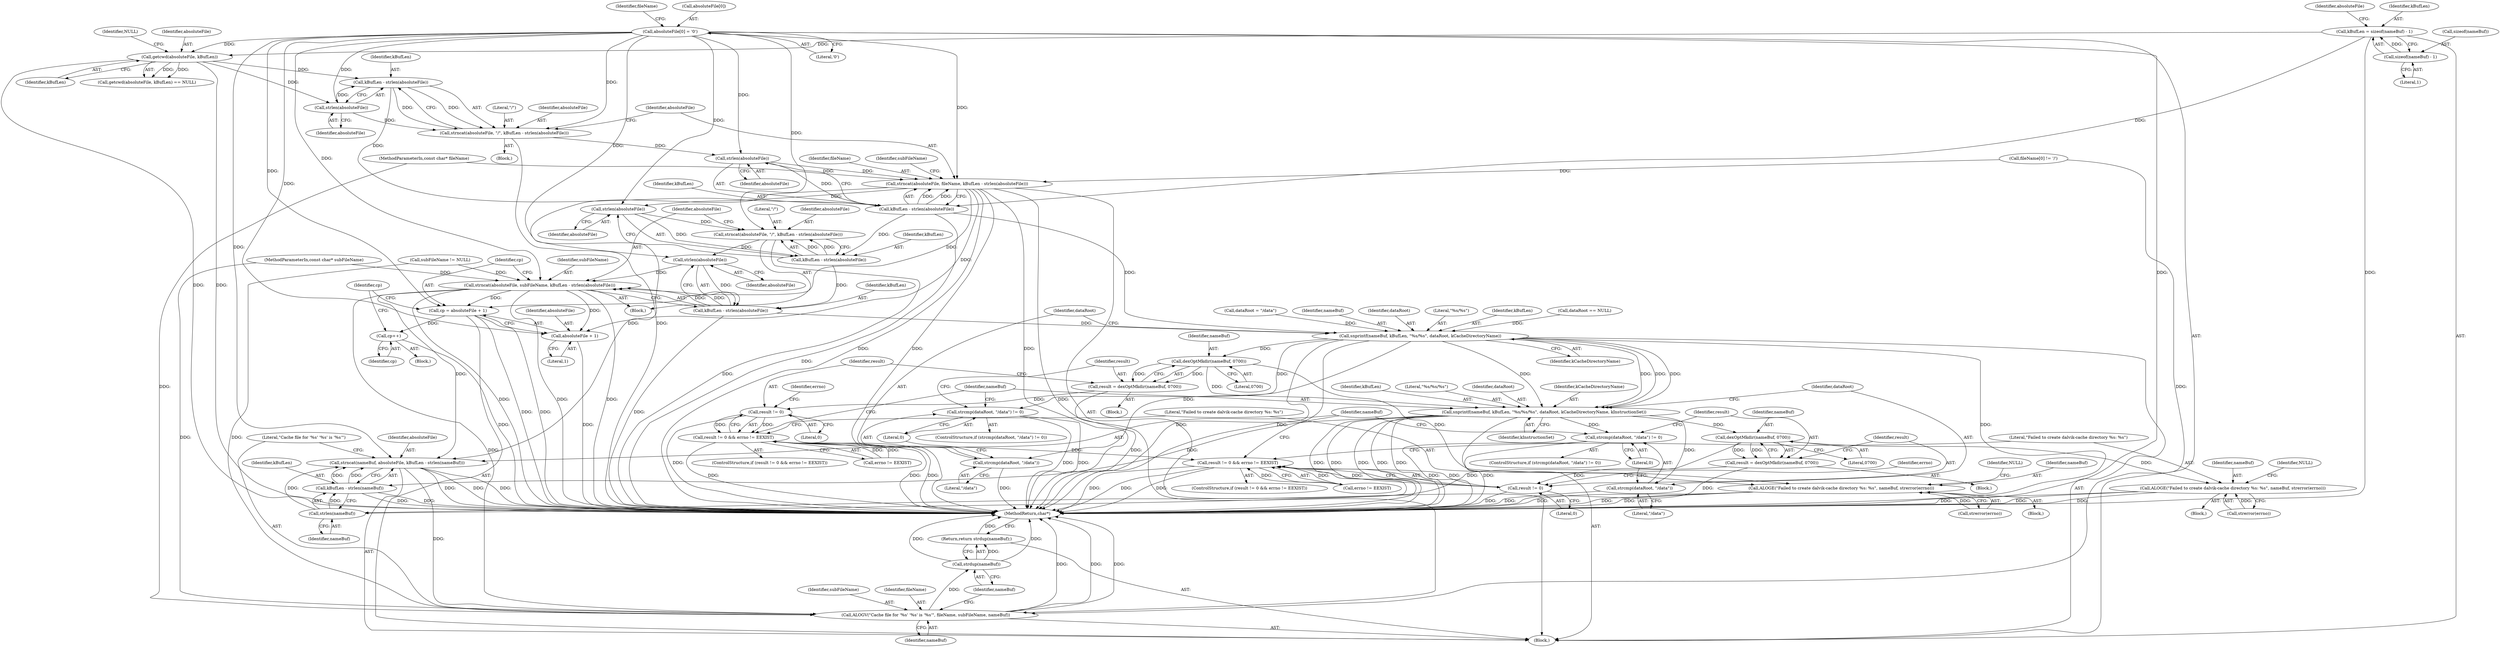 digraph "0_Android_338aeaf28e9981c15d0673b18487dba61eb5447c@API" {
"1000147" [label="(Call,kBufLen - strlen(absoluteFile))"];
"1000135" [label="(Call,getcwd(absoluteFile, kBufLen))"];
"1000121" [label="(Call,absoluteFile[0] = '\0')"];
"1000113" [label="(Call,kBufLen = sizeof(nameBuf) - 1)"];
"1000115" [label="(Call,sizeof(nameBuf) - 1)"];
"1000149" [label="(Call,strlen(absoluteFile))"];
"1000144" [label="(Call,strncat(absoluteFile, \"/\", kBufLen - strlen(absoluteFile)))"];
"1000156" [label="(Call,strlen(absoluteFile))"];
"1000151" [label="(Call,strncat(absoluteFile, fileName, kBufLen - strlen(absoluteFile)))"];
"1000168" [label="(Call,strlen(absoluteFile))"];
"1000163" [label="(Call,strncat(absoluteFile, \"/\", kBufLen - strlen(absoluteFile)))"];
"1000175" [label="(Call,strlen(absoluteFile))"];
"1000170" [label="(Call,strncat(absoluteFile, subFileName, kBufLen - strlen(absoluteFile)))"];
"1000177" [label="(Call,cp = absoluteFile + 1)"];
"1000198" [label="(Call,cp++)"];
"1000179" [label="(Call,absoluteFile + 1)"];
"1000282" [label="(Call,strncat(nameBuf, absoluteFile, kBufLen - strlen(nameBuf)))"];
"1000289" [label="(Call,ALOGV(\"Cache file for '%s' '%s' is '%s'\", fileName, subFileName, nameBuf))"];
"1000295" [label="(Call,strdup(nameBuf))"];
"1000294" [label="(Return,return strdup(nameBuf);)"];
"1000173" [label="(Call,kBufLen - strlen(absoluteFile))"];
"1000211" [label="(Call,snprintf(nameBuf, kBufLen, \"%s/%s\", dataRoot, kCacheDirectoryName))"];
"1000218" [label="(Call,strcmp(dataRoot, \"/data\") != 0)"];
"1000219" [label="(Call,strcmp(dataRoot, \"/data\"))"];
"1000227" [label="(Call,dexOptMkdir(nameBuf, 0700))"];
"1000225" [label="(Call,result = dexOptMkdir(nameBuf, 0700))"];
"1000232" [label="(Call,result != 0)"];
"1000231" [label="(Call,result != 0 && errno != EEXIST)"];
"1000267" [label="(Call,result != 0 && errno != EEXIST)"];
"1000239" [label="(Call,ALOGE(\"Failed to create dalvik-cache directory %s: %s\", nameBuf, strerror(errno)))"];
"1000246" [label="(Call,snprintf(nameBuf, kBufLen, \"%s/%s/%s\", dataRoot, kCacheDirectoryName, kInstructionSet))"];
"1000254" [label="(Call,strcmp(dataRoot, \"/data\") != 0)"];
"1000255" [label="(Call,strcmp(dataRoot, \"/data\"))"];
"1000263" [label="(Call,dexOptMkdir(nameBuf, 0700))"];
"1000261" [label="(Call,result = dexOptMkdir(nameBuf, 0700))"];
"1000268" [label="(Call,result != 0)"];
"1000275" [label="(Call,ALOGE(\"Failed to create dalvik-cache directory %s: %s\", nameBuf, strerror(errno)))"];
"1000287" [label="(Call,strlen(nameBuf))"];
"1000285" [label="(Call,kBufLen - strlen(nameBuf))"];
"1000166" [label="(Call,kBufLen - strlen(absoluteFile))"];
"1000154" [label="(Call,kBufLen - strlen(absoluteFile))"];
"1000227" [label="(Call,dexOptMkdir(nameBuf, 0700))"];
"1000171" [label="(Identifier,absoluteFile)"];
"1000160" [label="(Identifier,subFileName)"];
"1000162" [label="(Block,)"];
"1000156" [label="(Call,strlen(absoluteFile))"];
"1000129" [label="(Identifier,fileName)"];
"1000287" [label="(Call,strlen(nameBuf))"];
"1000295" [label="(Call,strdup(nameBuf))"];
"1000277" [label="(Identifier,nameBuf)"];
"1000165" [label="(Literal,\"/\")"];
"1000233" [label="(Identifier,result)"];
"1000152" [label="(Identifier,absoluteFile)"];
"1000254" [label="(Call,strcmp(dataRoot, \"/data\") != 0)"];
"1000269" [label="(Identifier,result)"];
"1000212" [label="(Identifier,nameBuf)"];
"1000157" [label="(Identifier,absoluteFile)"];
"1000296" [label="(Identifier,nameBuf)"];
"1000218" [label="(Call,strcmp(dataRoot, \"/data\") != 0)"];
"1000223" [label="(Block,)"];
"1000159" [label="(Call,subFileName != NULL)"];
"1000242" [label="(Call,strerror(errno))"];
"1000272" [label="(Identifier,errno)"];
"1000262" [label="(Identifier,result)"];
"1000255" [label="(Call,strcmp(dataRoot, \"/data\"))"];
"1000297" [label="(MethodReturn,char*)"];
"1000221" [label="(Literal,\"/data\")"];
"1000187" [label="(Block,)"];
"1000267" [label="(Call,result != 0 && errno != EEXIST)"];
"1000138" [label="(Identifier,NULL)"];
"1000225" [label="(Call,result = dexOptMkdir(nameBuf, 0700))"];
"1000154" [label="(Call,kBufLen - strlen(absoluteFile))"];
"1000172" [label="(Identifier,subFileName)"];
"1000215" [label="(Identifier,dataRoot)"];
"1000251" [label="(Identifier,kCacheDirectoryName)"];
"1000281" [label="(Identifier,NULL)"];
"1000181" [label="(Literal,1)"];
"1000168" [label="(Call,strlen(absoluteFile))"];
"1000217" [label="(ControlStructure,if (strcmp(dataRoot, \"/data\") != 0))"];
"1000274" [label="(Block,)"];
"1000174" [label="(Identifier,kBufLen)"];
"1000248" [label="(Identifier,kBufLen)"];
"1000137" [label="(Identifier,kBufLen)"];
"1000234" [label="(Literal,0)"];
"1000288" [label="(Identifier,nameBuf)"];
"1000261" [label="(Call,result = dexOptMkdir(nameBuf, 0700))"];
"1000214" [label="(Literal,\"%s/%s\")"];
"1000176" [label="(Identifier,absoluteFile)"];
"1000258" [label="(Literal,0)"];
"1000147" [label="(Call,kBufLen - strlen(absoluteFile))"];
"1000146" [label="(Literal,\"/\")"];
"1000268" [label="(Call,result != 0)"];
"1000198" [label="(Call,cp++)"];
"1000213" [label="(Identifier,kBufLen)"];
"1000122" [label="(Call,absoluteFile[0])"];
"1000127" [label="(Call,fileName[0] != '/')"];
"1000241" [label="(Identifier,nameBuf)"];
"1000175" [label="(Call,strlen(absoluteFile))"];
"1000178" [label="(Identifier,cp)"];
"1000292" [label="(Identifier,subFileName)"];
"1000266" [label="(ControlStructure,if (result != 0 && errno != EEXIST))"];
"1000228" [label="(Identifier,nameBuf)"];
"1000275" [label="(Call,ALOGE(\"Failed to create dalvik-cache directory %s: %s\", nameBuf, strerror(errno)))"];
"1000270" [label="(Literal,0)"];
"1000170" [label="(Call,strncat(absoluteFile, subFileName, kBufLen - strlen(absoluteFile)))"];
"1000284" [label="(Identifier,absoluteFile)"];
"1000115" [label="(Call,sizeof(nameBuf) - 1)"];
"1000286" [label="(Identifier,kBufLen)"];
"1000166" [label="(Call,kBufLen - strlen(absoluteFile))"];
"1000173" [label="(Call,kBufLen - strlen(absoluteFile))"];
"1000222" [label="(Literal,0)"];
"1000113" [label="(Call,kBufLen = sizeof(nameBuf) - 1)"];
"1000134" [label="(Call,getcwd(absoluteFile, kBufLen) == NULL)"];
"1000259" [label="(Block,)"];
"1000169" [label="(Identifier,absoluteFile)"];
"1000240" [label="(Literal,\"Failed to create dalvik-cache directory %s: %s\")"];
"1000236" [label="(Identifier,errno)"];
"1000235" [label="(Call,errno != EEXIST)"];
"1000290" [label="(Literal,\"Cache file for '%s' '%s' is '%s'\")"];
"1000144" [label="(Call,strncat(absoluteFile, \"/\", kBufLen - strlen(absoluteFile)))"];
"1000150" [label="(Identifier,absoluteFile)"];
"1000109" [label="(Block,)"];
"1000283" [label="(Identifier,nameBuf)"];
"1000252" [label="(Identifier,kInstructionSet)"];
"1000265" [label="(Literal,0700)"];
"1000289" [label="(Call,ALOGV(\"Cache file for '%s' '%s' is '%s'\", fileName, subFileName, nameBuf))"];
"1000151" [label="(Call,strncat(absoluteFile, fileName, kBufLen - strlen(absoluteFile)))"];
"1000153" [label="(Identifier,fileName)"];
"1000219" [label="(Call,strcmp(dataRoot, \"/data\"))"];
"1000294" [label="(Return,return strdup(nameBuf);)"];
"1000164" [label="(Identifier,absoluteFile)"];
"1000229" [label="(Literal,0700)"];
"1000177" [label="(Call,cp = absoluteFile + 1)"];
"1000231" [label="(Call,result != 0 && errno != EEXIST)"];
"1000257" [label="(Literal,\"/data\")"];
"1000245" [label="(Identifier,NULL)"];
"1000249" [label="(Literal,\"%s/%s/%s\")"];
"1000132" [label="(Block,)"];
"1000148" [label="(Identifier,kBufLen)"];
"1000278" [label="(Call,strerror(errno))"];
"1000123" [label="(Identifier,absoluteFile)"];
"1000179" [label="(Call,absoluteFile + 1)"];
"1000256" [label="(Identifier,dataRoot)"];
"1000271" [label="(Call,errno != EEXIST)"];
"1000226" [label="(Identifier,result)"];
"1000246" [label="(Call,snprintf(nameBuf, kBufLen, \"%s/%s/%s\", dataRoot, kCacheDirectoryName, kInstructionSet))"];
"1000145" [label="(Identifier,absoluteFile)"];
"1000135" [label="(Call,getcwd(absoluteFile, kBufLen))"];
"1000205" [label="(Call,dataRoot == NULL)"];
"1000285" [label="(Call,kBufLen - strlen(nameBuf))"];
"1000185" [label="(Identifier,cp)"];
"1000238" [label="(Block,)"];
"1000250" [label="(Identifier,dataRoot)"];
"1000149" [label="(Call,strlen(absoluteFile))"];
"1000121" [label="(Call,absoluteFile[0] = '\0')"];
"1000211" [label="(Call,snprintf(nameBuf, kBufLen, \"%s/%s\", dataRoot, kCacheDirectoryName))"];
"1000253" [label="(ControlStructure,if (strcmp(dataRoot, \"/data\") != 0))"];
"1000167" [label="(Identifier,kBufLen)"];
"1000291" [label="(Identifier,fileName)"];
"1000208" [label="(Call,dataRoot = \"/data\")"];
"1000180" [label="(Identifier,absoluteFile)"];
"1000276" [label="(Literal,\"Failed to create dalvik-cache directory %s: %s\")"];
"1000232" [label="(Call,result != 0)"];
"1000118" [label="(Literal,1)"];
"1000282" [label="(Call,strncat(nameBuf, absoluteFile, kBufLen - strlen(nameBuf)))"];
"1000216" [label="(Identifier,kCacheDirectoryName)"];
"1000125" [label="(Literal,'\0')"];
"1000114" [label="(Identifier,kBufLen)"];
"1000163" [label="(Call,strncat(absoluteFile, \"/\", kBufLen - strlen(absoluteFile)))"];
"1000107" [label="(MethodParameterIn,const char* fileName)"];
"1000264" [label="(Identifier,nameBuf)"];
"1000136" [label="(Identifier,absoluteFile)"];
"1000293" [label="(Identifier,nameBuf)"];
"1000247" [label="(Identifier,nameBuf)"];
"1000116" [label="(Call,sizeof(nameBuf))"];
"1000263" [label="(Call,dexOptMkdir(nameBuf, 0700))"];
"1000155" [label="(Identifier,kBufLen)"];
"1000220" [label="(Identifier,dataRoot)"];
"1000199" [label="(Identifier,cp)"];
"1000230" [label="(ControlStructure,if (result != 0 && errno != EEXIST))"];
"1000108" [label="(MethodParameterIn,const char* subFileName)"];
"1000239" [label="(Call,ALOGE(\"Failed to create dalvik-cache directory %s: %s\", nameBuf, strerror(errno)))"];
"1000147" -> "1000144"  [label="AST: "];
"1000147" -> "1000149"  [label="CFG: "];
"1000148" -> "1000147"  [label="AST: "];
"1000149" -> "1000147"  [label="AST: "];
"1000144" -> "1000147"  [label="CFG: "];
"1000147" -> "1000144"  [label="DDG: "];
"1000147" -> "1000144"  [label="DDG: "];
"1000135" -> "1000147"  [label="DDG: "];
"1000149" -> "1000147"  [label="DDG: "];
"1000147" -> "1000154"  [label="DDG: "];
"1000135" -> "1000134"  [label="AST: "];
"1000135" -> "1000137"  [label="CFG: "];
"1000136" -> "1000135"  [label="AST: "];
"1000137" -> "1000135"  [label="AST: "];
"1000138" -> "1000135"  [label="CFG: "];
"1000135" -> "1000297"  [label="DDG: "];
"1000135" -> "1000297"  [label="DDG: "];
"1000135" -> "1000134"  [label="DDG: "];
"1000135" -> "1000134"  [label="DDG: "];
"1000121" -> "1000135"  [label="DDG: "];
"1000113" -> "1000135"  [label="DDG: "];
"1000135" -> "1000149"  [label="DDG: "];
"1000121" -> "1000109"  [label="AST: "];
"1000121" -> "1000125"  [label="CFG: "];
"1000122" -> "1000121"  [label="AST: "];
"1000125" -> "1000121"  [label="AST: "];
"1000129" -> "1000121"  [label="CFG: "];
"1000121" -> "1000297"  [label="DDG: "];
"1000121" -> "1000144"  [label="DDG: "];
"1000121" -> "1000149"  [label="DDG: "];
"1000121" -> "1000151"  [label="DDG: "];
"1000121" -> "1000156"  [label="DDG: "];
"1000121" -> "1000163"  [label="DDG: "];
"1000121" -> "1000168"  [label="DDG: "];
"1000121" -> "1000170"  [label="DDG: "];
"1000121" -> "1000175"  [label="DDG: "];
"1000121" -> "1000177"  [label="DDG: "];
"1000121" -> "1000179"  [label="DDG: "];
"1000121" -> "1000282"  [label="DDG: "];
"1000113" -> "1000109"  [label="AST: "];
"1000113" -> "1000115"  [label="CFG: "];
"1000114" -> "1000113"  [label="AST: "];
"1000115" -> "1000113"  [label="AST: "];
"1000123" -> "1000113"  [label="CFG: "];
"1000113" -> "1000297"  [label="DDG: "];
"1000115" -> "1000113"  [label="DDG: "];
"1000113" -> "1000154"  [label="DDG: "];
"1000115" -> "1000118"  [label="CFG: "];
"1000116" -> "1000115"  [label="AST: "];
"1000118" -> "1000115"  [label="AST: "];
"1000149" -> "1000150"  [label="CFG: "];
"1000150" -> "1000149"  [label="AST: "];
"1000149" -> "1000144"  [label="DDG: "];
"1000144" -> "1000132"  [label="AST: "];
"1000145" -> "1000144"  [label="AST: "];
"1000146" -> "1000144"  [label="AST: "];
"1000152" -> "1000144"  [label="CFG: "];
"1000144" -> "1000297"  [label="DDG: "];
"1000144" -> "1000156"  [label="DDG: "];
"1000156" -> "1000154"  [label="AST: "];
"1000156" -> "1000157"  [label="CFG: "];
"1000157" -> "1000156"  [label="AST: "];
"1000154" -> "1000156"  [label="CFG: "];
"1000156" -> "1000151"  [label="DDG: "];
"1000156" -> "1000154"  [label="DDG: "];
"1000151" -> "1000109"  [label="AST: "];
"1000151" -> "1000154"  [label="CFG: "];
"1000152" -> "1000151"  [label="AST: "];
"1000153" -> "1000151"  [label="AST: "];
"1000154" -> "1000151"  [label="AST: "];
"1000160" -> "1000151"  [label="CFG: "];
"1000151" -> "1000297"  [label="DDG: "];
"1000151" -> "1000297"  [label="DDG: "];
"1000151" -> "1000297"  [label="DDG: "];
"1000127" -> "1000151"  [label="DDG: "];
"1000107" -> "1000151"  [label="DDG: "];
"1000154" -> "1000151"  [label="DDG: "];
"1000154" -> "1000151"  [label="DDG: "];
"1000151" -> "1000168"  [label="DDG: "];
"1000151" -> "1000177"  [label="DDG: "];
"1000151" -> "1000179"  [label="DDG: "];
"1000151" -> "1000282"  [label="DDG: "];
"1000151" -> "1000289"  [label="DDG: "];
"1000168" -> "1000166"  [label="AST: "];
"1000168" -> "1000169"  [label="CFG: "];
"1000169" -> "1000168"  [label="AST: "];
"1000166" -> "1000168"  [label="CFG: "];
"1000168" -> "1000163"  [label="DDG: "];
"1000168" -> "1000166"  [label="DDG: "];
"1000163" -> "1000162"  [label="AST: "];
"1000163" -> "1000166"  [label="CFG: "];
"1000164" -> "1000163"  [label="AST: "];
"1000165" -> "1000163"  [label="AST: "];
"1000166" -> "1000163"  [label="AST: "];
"1000171" -> "1000163"  [label="CFG: "];
"1000163" -> "1000297"  [label="DDG: "];
"1000166" -> "1000163"  [label="DDG: "];
"1000166" -> "1000163"  [label="DDG: "];
"1000163" -> "1000175"  [label="DDG: "];
"1000175" -> "1000173"  [label="AST: "];
"1000175" -> "1000176"  [label="CFG: "];
"1000176" -> "1000175"  [label="AST: "];
"1000173" -> "1000175"  [label="CFG: "];
"1000175" -> "1000170"  [label="DDG: "];
"1000175" -> "1000173"  [label="DDG: "];
"1000170" -> "1000162"  [label="AST: "];
"1000170" -> "1000173"  [label="CFG: "];
"1000171" -> "1000170"  [label="AST: "];
"1000172" -> "1000170"  [label="AST: "];
"1000173" -> "1000170"  [label="AST: "];
"1000178" -> "1000170"  [label="CFG: "];
"1000170" -> "1000297"  [label="DDG: "];
"1000170" -> "1000297"  [label="DDG: "];
"1000170" -> "1000297"  [label="DDG: "];
"1000159" -> "1000170"  [label="DDG: "];
"1000108" -> "1000170"  [label="DDG: "];
"1000173" -> "1000170"  [label="DDG: "];
"1000173" -> "1000170"  [label="DDG: "];
"1000170" -> "1000177"  [label="DDG: "];
"1000170" -> "1000179"  [label="DDG: "];
"1000170" -> "1000282"  [label="DDG: "];
"1000170" -> "1000289"  [label="DDG: "];
"1000177" -> "1000109"  [label="AST: "];
"1000177" -> "1000179"  [label="CFG: "];
"1000178" -> "1000177"  [label="AST: "];
"1000179" -> "1000177"  [label="AST: "];
"1000185" -> "1000177"  [label="CFG: "];
"1000177" -> "1000297"  [label="DDG: "];
"1000177" -> "1000297"  [label="DDG: "];
"1000177" -> "1000198"  [label="DDG: "];
"1000198" -> "1000187"  [label="AST: "];
"1000198" -> "1000199"  [label="CFG: "];
"1000199" -> "1000198"  [label="AST: "];
"1000185" -> "1000198"  [label="CFG: "];
"1000198" -> "1000297"  [label="DDG: "];
"1000179" -> "1000181"  [label="CFG: "];
"1000180" -> "1000179"  [label="AST: "];
"1000181" -> "1000179"  [label="AST: "];
"1000179" -> "1000297"  [label="DDG: "];
"1000282" -> "1000109"  [label="AST: "];
"1000282" -> "1000285"  [label="CFG: "];
"1000283" -> "1000282"  [label="AST: "];
"1000284" -> "1000282"  [label="AST: "];
"1000285" -> "1000282"  [label="AST: "];
"1000290" -> "1000282"  [label="CFG: "];
"1000282" -> "1000297"  [label="DDG: "];
"1000282" -> "1000297"  [label="DDG: "];
"1000282" -> "1000297"  [label="DDG: "];
"1000287" -> "1000282"  [label="DDG: "];
"1000285" -> "1000282"  [label="DDG: "];
"1000285" -> "1000282"  [label="DDG: "];
"1000282" -> "1000289"  [label="DDG: "];
"1000289" -> "1000109"  [label="AST: "];
"1000289" -> "1000293"  [label="CFG: "];
"1000290" -> "1000289"  [label="AST: "];
"1000291" -> "1000289"  [label="AST: "];
"1000292" -> "1000289"  [label="AST: "];
"1000293" -> "1000289"  [label="AST: "];
"1000296" -> "1000289"  [label="CFG: "];
"1000289" -> "1000297"  [label="DDG: "];
"1000289" -> "1000297"  [label="DDG: "];
"1000289" -> "1000297"  [label="DDG: "];
"1000127" -> "1000289"  [label="DDG: "];
"1000107" -> "1000289"  [label="DDG: "];
"1000159" -> "1000289"  [label="DDG: "];
"1000108" -> "1000289"  [label="DDG: "];
"1000289" -> "1000295"  [label="DDG: "];
"1000295" -> "1000294"  [label="AST: "];
"1000295" -> "1000296"  [label="CFG: "];
"1000296" -> "1000295"  [label="AST: "];
"1000294" -> "1000295"  [label="CFG: "];
"1000295" -> "1000297"  [label="DDG: "];
"1000295" -> "1000297"  [label="DDG: "];
"1000295" -> "1000294"  [label="DDG: "];
"1000294" -> "1000109"  [label="AST: "];
"1000297" -> "1000294"  [label="CFG: "];
"1000294" -> "1000297"  [label="DDG: "];
"1000174" -> "1000173"  [label="AST: "];
"1000173" -> "1000297"  [label="DDG: "];
"1000166" -> "1000173"  [label="DDG: "];
"1000173" -> "1000211"  [label="DDG: "];
"1000211" -> "1000109"  [label="AST: "];
"1000211" -> "1000216"  [label="CFG: "];
"1000212" -> "1000211"  [label="AST: "];
"1000213" -> "1000211"  [label="AST: "];
"1000214" -> "1000211"  [label="AST: "];
"1000215" -> "1000211"  [label="AST: "];
"1000216" -> "1000211"  [label="AST: "];
"1000220" -> "1000211"  [label="CFG: "];
"1000211" -> "1000297"  [label="DDG: "];
"1000211" -> "1000297"  [label="DDG: "];
"1000211" -> "1000297"  [label="DDG: "];
"1000154" -> "1000211"  [label="DDG: "];
"1000208" -> "1000211"  [label="DDG: "];
"1000205" -> "1000211"  [label="DDG: "];
"1000211" -> "1000218"  [label="DDG: "];
"1000211" -> "1000219"  [label="DDG: "];
"1000211" -> "1000227"  [label="DDG: "];
"1000211" -> "1000246"  [label="DDG: "];
"1000211" -> "1000246"  [label="DDG: "];
"1000211" -> "1000246"  [label="DDG: "];
"1000211" -> "1000246"  [label="DDG: "];
"1000218" -> "1000217"  [label="AST: "];
"1000218" -> "1000222"  [label="CFG: "];
"1000219" -> "1000218"  [label="AST: "];
"1000222" -> "1000218"  [label="AST: "];
"1000226" -> "1000218"  [label="CFG: "];
"1000247" -> "1000218"  [label="CFG: "];
"1000218" -> "1000297"  [label="DDG: "];
"1000218" -> "1000297"  [label="DDG: "];
"1000219" -> "1000221"  [label="CFG: "];
"1000220" -> "1000219"  [label="AST: "];
"1000221" -> "1000219"  [label="AST: "];
"1000222" -> "1000219"  [label="CFG: "];
"1000219" -> "1000297"  [label="DDG: "];
"1000227" -> "1000225"  [label="AST: "];
"1000227" -> "1000229"  [label="CFG: "];
"1000228" -> "1000227"  [label="AST: "];
"1000229" -> "1000227"  [label="AST: "];
"1000225" -> "1000227"  [label="CFG: "];
"1000227" -> "1000225"  [label="DDG: "];
"1000227" -> "1000225"  [label="DDG: "];
"1000227" -> "1000239"  [label="DDG: "];
"1000227" -> "1000246"  [label="DDG: "];
"1000225" -> "1000223"  [label="AST: "];
"1000226" -> "1000225"  [label="AST: "];
"1000233" -> "1000225"  [label="CFG: "];
"1000225" -> "1000297"  [label="DDG: "];
"1000225" -> "1000232"  [label="DDG: "];
"1000232" -> "1000231"  [label="AST: "];
"1000232" -> "1000234"  [label="CFG: "];
"1000233" -> "1000232"  [label="AST: "];
"1000234" -> "1000232"  [label="AST: "];
"1000236" -> "1000232"  [label="CFG: "];
"1000231" -> "1000232"  [label="CFG: "];
"1000232" -> "1000297"  [label="DDG: "];
"1000232" -> "1000231"  [label="DDG: "];
"1000232" -> "1000231"  [label="DDG: "];
"1000231" -> "1000230"  [label="AST: "];
"1000231" -> "1000235"  [label="CFG: "];
"1000235" -> "1000231"  [label="AST: "];
"1000240" -> "1000231"  [label="CFG: "];
"1000247" -> "1000231"  [label="CFG: "];
"1000231" -> "1000297"  [label="DDG: "];
"1000231" -> "1000297"  [label="DDG: "];
"1000231" -> "1000297"  [label="DDG: "];
"1000235" -> "1000231"  [label="DDG: "];
"1000235" -> "1000231"  [label="DDG: "];
"1000231" -> "1000267"  [label="DDG: "];
"1000267" -> "1000266"  [label="AST: "];
"1000267" -> "1000268"  [label="CFG: "];
"1000267" -> "1000271"  [label="CFG: "];
"1000268" -> "1000267"  [label="AST: "];
"1000271" -> "1000267"  [label="AST: "];
"1000276" -> "1000267"  [label="CFG: "];
"1000283" -> "1000267"  [label="CFG: "];
"1000267" -> "1000297"  [label="DDG: "];
"1000267" -> "1000297"  [label="DDG: "];
"1000267" -> "1000297"  [label="DDG: "];
"1000268" -> "1000267"  [label="DDG: "];
"1000268" -> "1000267"  [label="DDG: "];
"1000271" -> "1000267"  [label="DDG: "];
"1000271" -> "1000267"  [label="DDG: "];
"1000239" -> "1000238"  [label="AST: "];
"1000239" -> "1000242"  [label="CFG: "];
"1000240" -> "1000239"  [label="AST: "];
"1000241" -> "1000239"  [label="AST: "];
"1000242" -> "1000239"  [label="AST: "];
"1000245" -> "1000239"  [label="CFG: "];
"1000239" -> "1000297"  [label="DDG: "];
"1000239" -> "1000297"  [label="DDG: "];
"1000239" -> "1000297"  [label="DDG: "];
"1000242" -> "1000239"  [label="DDG: "];
"1000246" -> "1000109"  [label="AST: "];
"1000246" -> "1000252"  [label="CFG: "];
"1000247" -> "1000246"  [label="AST: "];
"1000248" -> "1000246"  [label="AST: "];
"1000249" -> "1000246"  [label="AST: "];
"1000250" -> "1000246"  [label="AST: "];
"1000251" -> "1000246"  [label="AST: "];
"1000252" -> "1000246"  [label="AST: "];
"1000256" -> "1000246"  [label="CFG: "];
"1000246" -> "1000297"  [label="DDG: "];
"1000246" -> "1000297"  [label="DDG: "];
"1000246" -> "1000297"  [label="DDG: "];
"1000246" -> "1000297"  [label="DDG: "];
"1000246" -> "1000254"  [label="DDG: "];
"1000246" -> "1000255"  [label="DDG: "];
"1000246" -> "1000263"  [label="DDG: "];
"1000246" -> "1000285"  [label="DDG: "];
"1000246" -> "1000287"  [label="DDG: "];
"1000254" -> "1000253"  [label="AST: "];
"1000254" -> "1000258"  [label="CFG: "];
"1000255" -> "1000254"  [label="AST: "];
"1000258" -> "1000254"  [label="AST: "];
"1000262" -> "1000254"  [label="CFG: "];
"1000283" -> "1000254"  [label="CFG: "];
"1000254" -> "1000297"  [label="DDG: "];
"1000254" -> "1000297"  [label="DDG: "];
"1000255" -> "1000257"  [label="CFG: "];
"1000256" -> "1000255"  [label="AST: "];
"1000257" -> "1000255"  [label="AST: "];
"1000258" -> "1000255"  [label="CFG: "];
"1000255" -> "1000297"  [label="DDG: "];
"1000263" -> "1000261"  [label="AST: "];
"1000263" -> "1000265"  [label="CFG: "];
"1000264" -> "1000263"  [label="AST: "];
"1000265" -> "1000263"  [label="AST: "];
"1000261" -> "1000263"  [label="CFG: "];
"1000263" -> "1000261"  [label="DDG: "];
"1000263" -> "1000261"  [label="DDG: "];
"1000263" -> "1000275"  [label="DDG: "];
"1000263" -> "1000287"  [label="DDG: "];
"1000261" -> "1000259"  [label="AST: "];
"1000262" -> "1000261"  [label="AST: "];
"1000269" -> "1000261"  [label="CFG: "];
"1000261" -> "1000297"  [label="DDG: "];
"1000261" -> "1000268"  [label="DDG: "];
"1000268" -> "1000270"  [label="CFG: "];
"1000269" -> "1000268"  [label="AST: "];
"1000270" -> "1000268"  [label="AST: "];
"1000272" -> "1000268"  [label="CFG: "];
"1000268" -> "1000297"  [label="DDG: "];
"1000275" -> "1000274"  [label="AST: "];
"1000275" -> "1000278"  [label="CFG: "];
"1000276" -> "1000275"  [label="AST: "];
"1000277" -> "1000275"  [label="AST: "];
"1000278" -> "1000275"  [label="AST: "];
"1000281" -> "1000275"  [label="CFG: "];
"1000275" -> "1000297"  [label="DDG: "];
"1000275" -> "1000297"  [label="DDG: "];
"1000275" -> "1000297"  [label="DDG: "];
"1000278" -> "1000275"  [label="DDG: "];
"1000287" -> "1000285"  [label="AST: "];
"1000287" -> "1000288"  [label="CFG: "];
"1000288" -> "1000287"  [label="AST: "];
"1000285" -> "1000287"  [label="CFG: "];
"1000287" -> "1000285"  [label="DDG: "];
"1000286" -> "1000285"  [label="AST: "];
"1000285" -> "1000297"  [label="DDG: "];
"1000285" -> "1000297"  [label="DDG: "];
"1000167" -> "1000166"  [label="AST: "];
"1000154" -> "1000166"  [label="DDG: "];
"1000155" -> "1000154"  [label="AST: "];
"1000154" -> "1000297"  [label="DDG: "];
}
